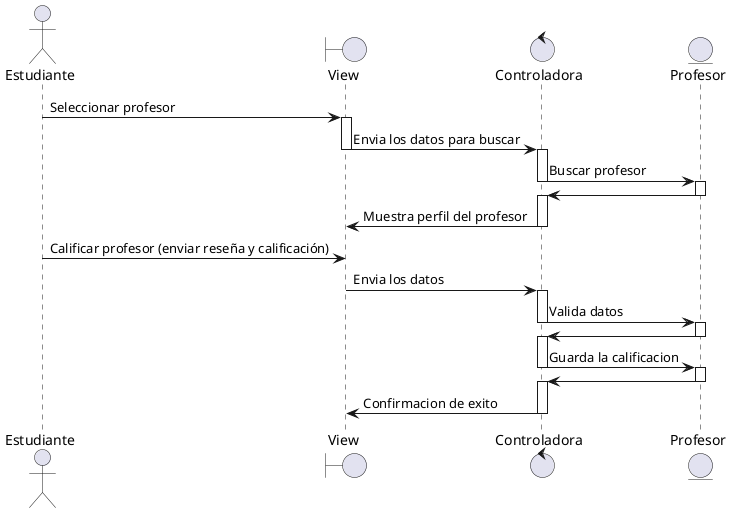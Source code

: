 @startuml
actor Estudiante
boundary "View" as EduMatch
control Controladora
entity Profesor

Estudiante -> EduMatch --++:  Seleccionar profesor
EduMatch-> Controladora --++: Envia los datos para buscar
Controladora->Profesor --++: Buscar profesor
Profesor-> Controladora --++:
Controladora->EduMatch --: Muestra perfil del profesor

Estudiante -> EduMatch --: Calificar profesor (enviar reseña y calificación)
EduMatch-> Controladora --++: Envia los datos
Controladora->Profesor --++: Valida datos
Profesor-> Controladora --++:
Controladora->Profesor --++: Guarda la calificacion
Profesor-> Controladora --++:
Controladora->EduMatch --: Confirmacion de exito

@enduml